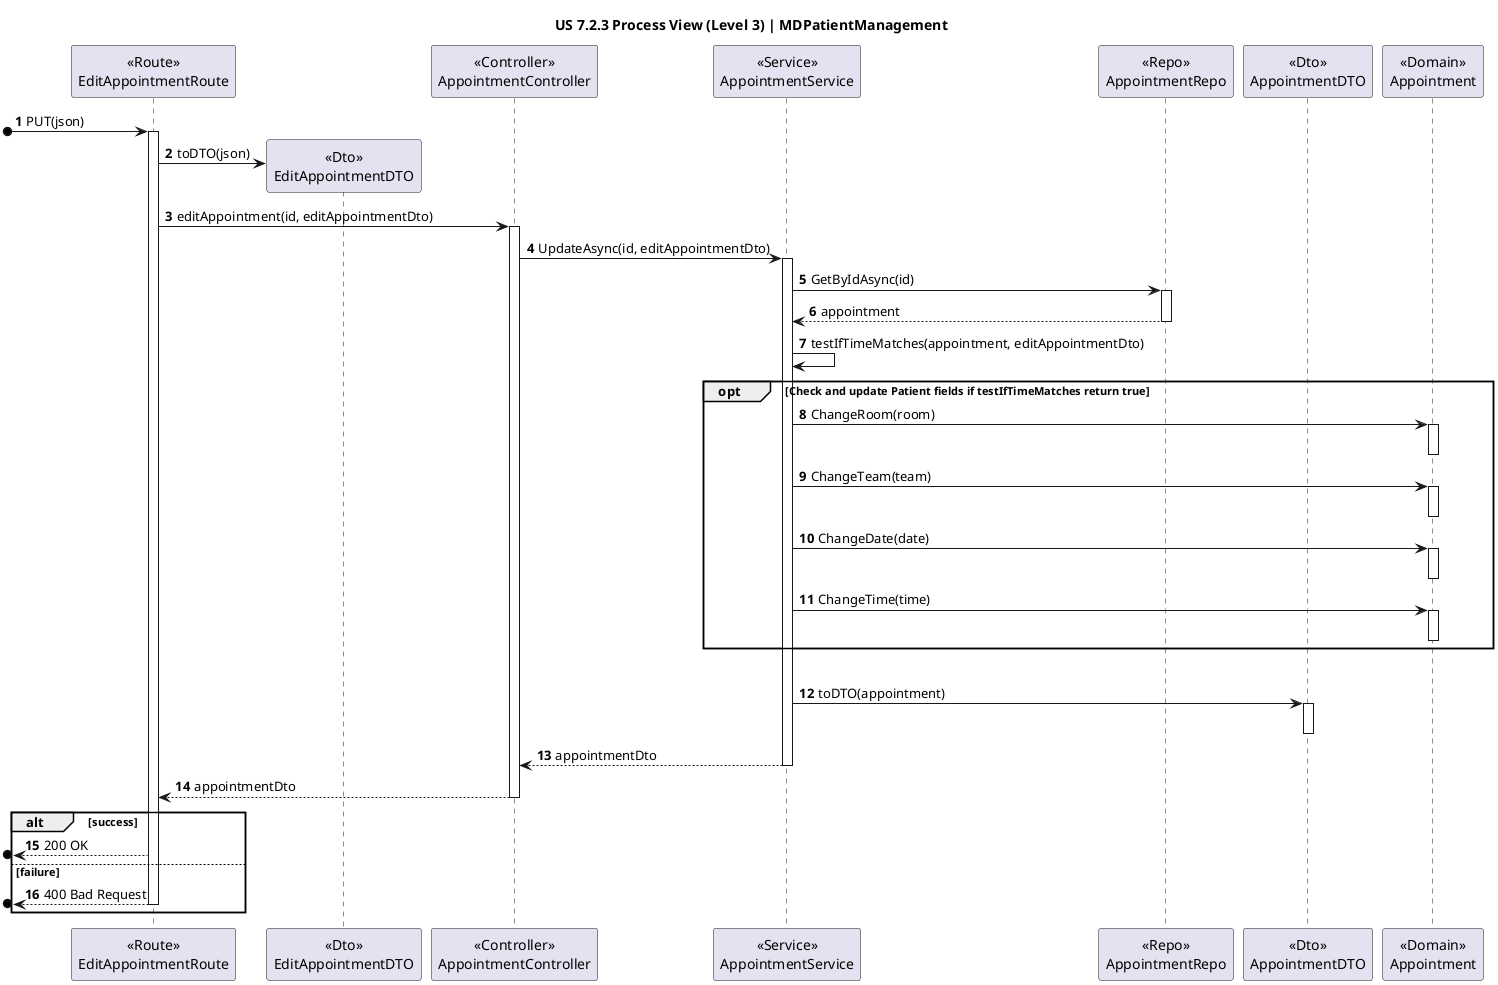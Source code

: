 @startuml
title "US 7.2.3 Process View (Level 3) | MDPatientManagement"

autonumber

participant "<<Route>>\nEditAppointmentRoute" as ROUTE
participant "<<Dto>>\nEditAppointmentDTO" as UpdateDTO
participant "<<Controller>>\nAppointmentController" as CTRL

participant "<<Service>>\nAppointmentService" as SER
participant "<<Repo>>\nAppointmentRepo" as REPO
participant "<<Dto>>\nAppointmentDTO" as DTO
participant "<<Domain>>\nAppointment" as Patient


[o-> ROUTE : PUT(json)
activate ROUTE

ROUTE -> UpdateDTO ** : toDTO(json)


ROUTE -> CTRL : editAppointment(id, editAppointmentDto)
activate CTRL

CTRL -> SER : UpdateAsync(id, editAppointmentDto)
activate SER

SER -> REPO : GetByIdAsync(id)
activate REPO

REPO --> SER : appointment
deactivate REPO

SER -> SER : testIfTimeMatches(appointment, editAppointmentDto)

opt Check and update Patient fields if testIfTimeMatches return true
SER -> Patient : ChangeRoom(room)
activate Patient
deactivate Patient

SER -> Patient : ChangeTeam(team)
activate Patient
deactivate Patient

SER -> Patient : ChangeDate(date)
activate Patient
deactivate Patient

SER -> Patient : ChangeTime(time)
activate Patient
deactivate Patient

end opt

|||

SER -> DTO : toDTO(appointment)
activate DTO
deactivate DTO


SER --> CTRL : appointmentDto
deactivate SER


CTRL --> ROUTE : appointmentDto
deactivate CTRL

alt success
[o<-- ROUTE : 200 OK

else failure

[o<-- ROUTE : 400 Bad Request
deactivate ROUTE
end alt
@enduml